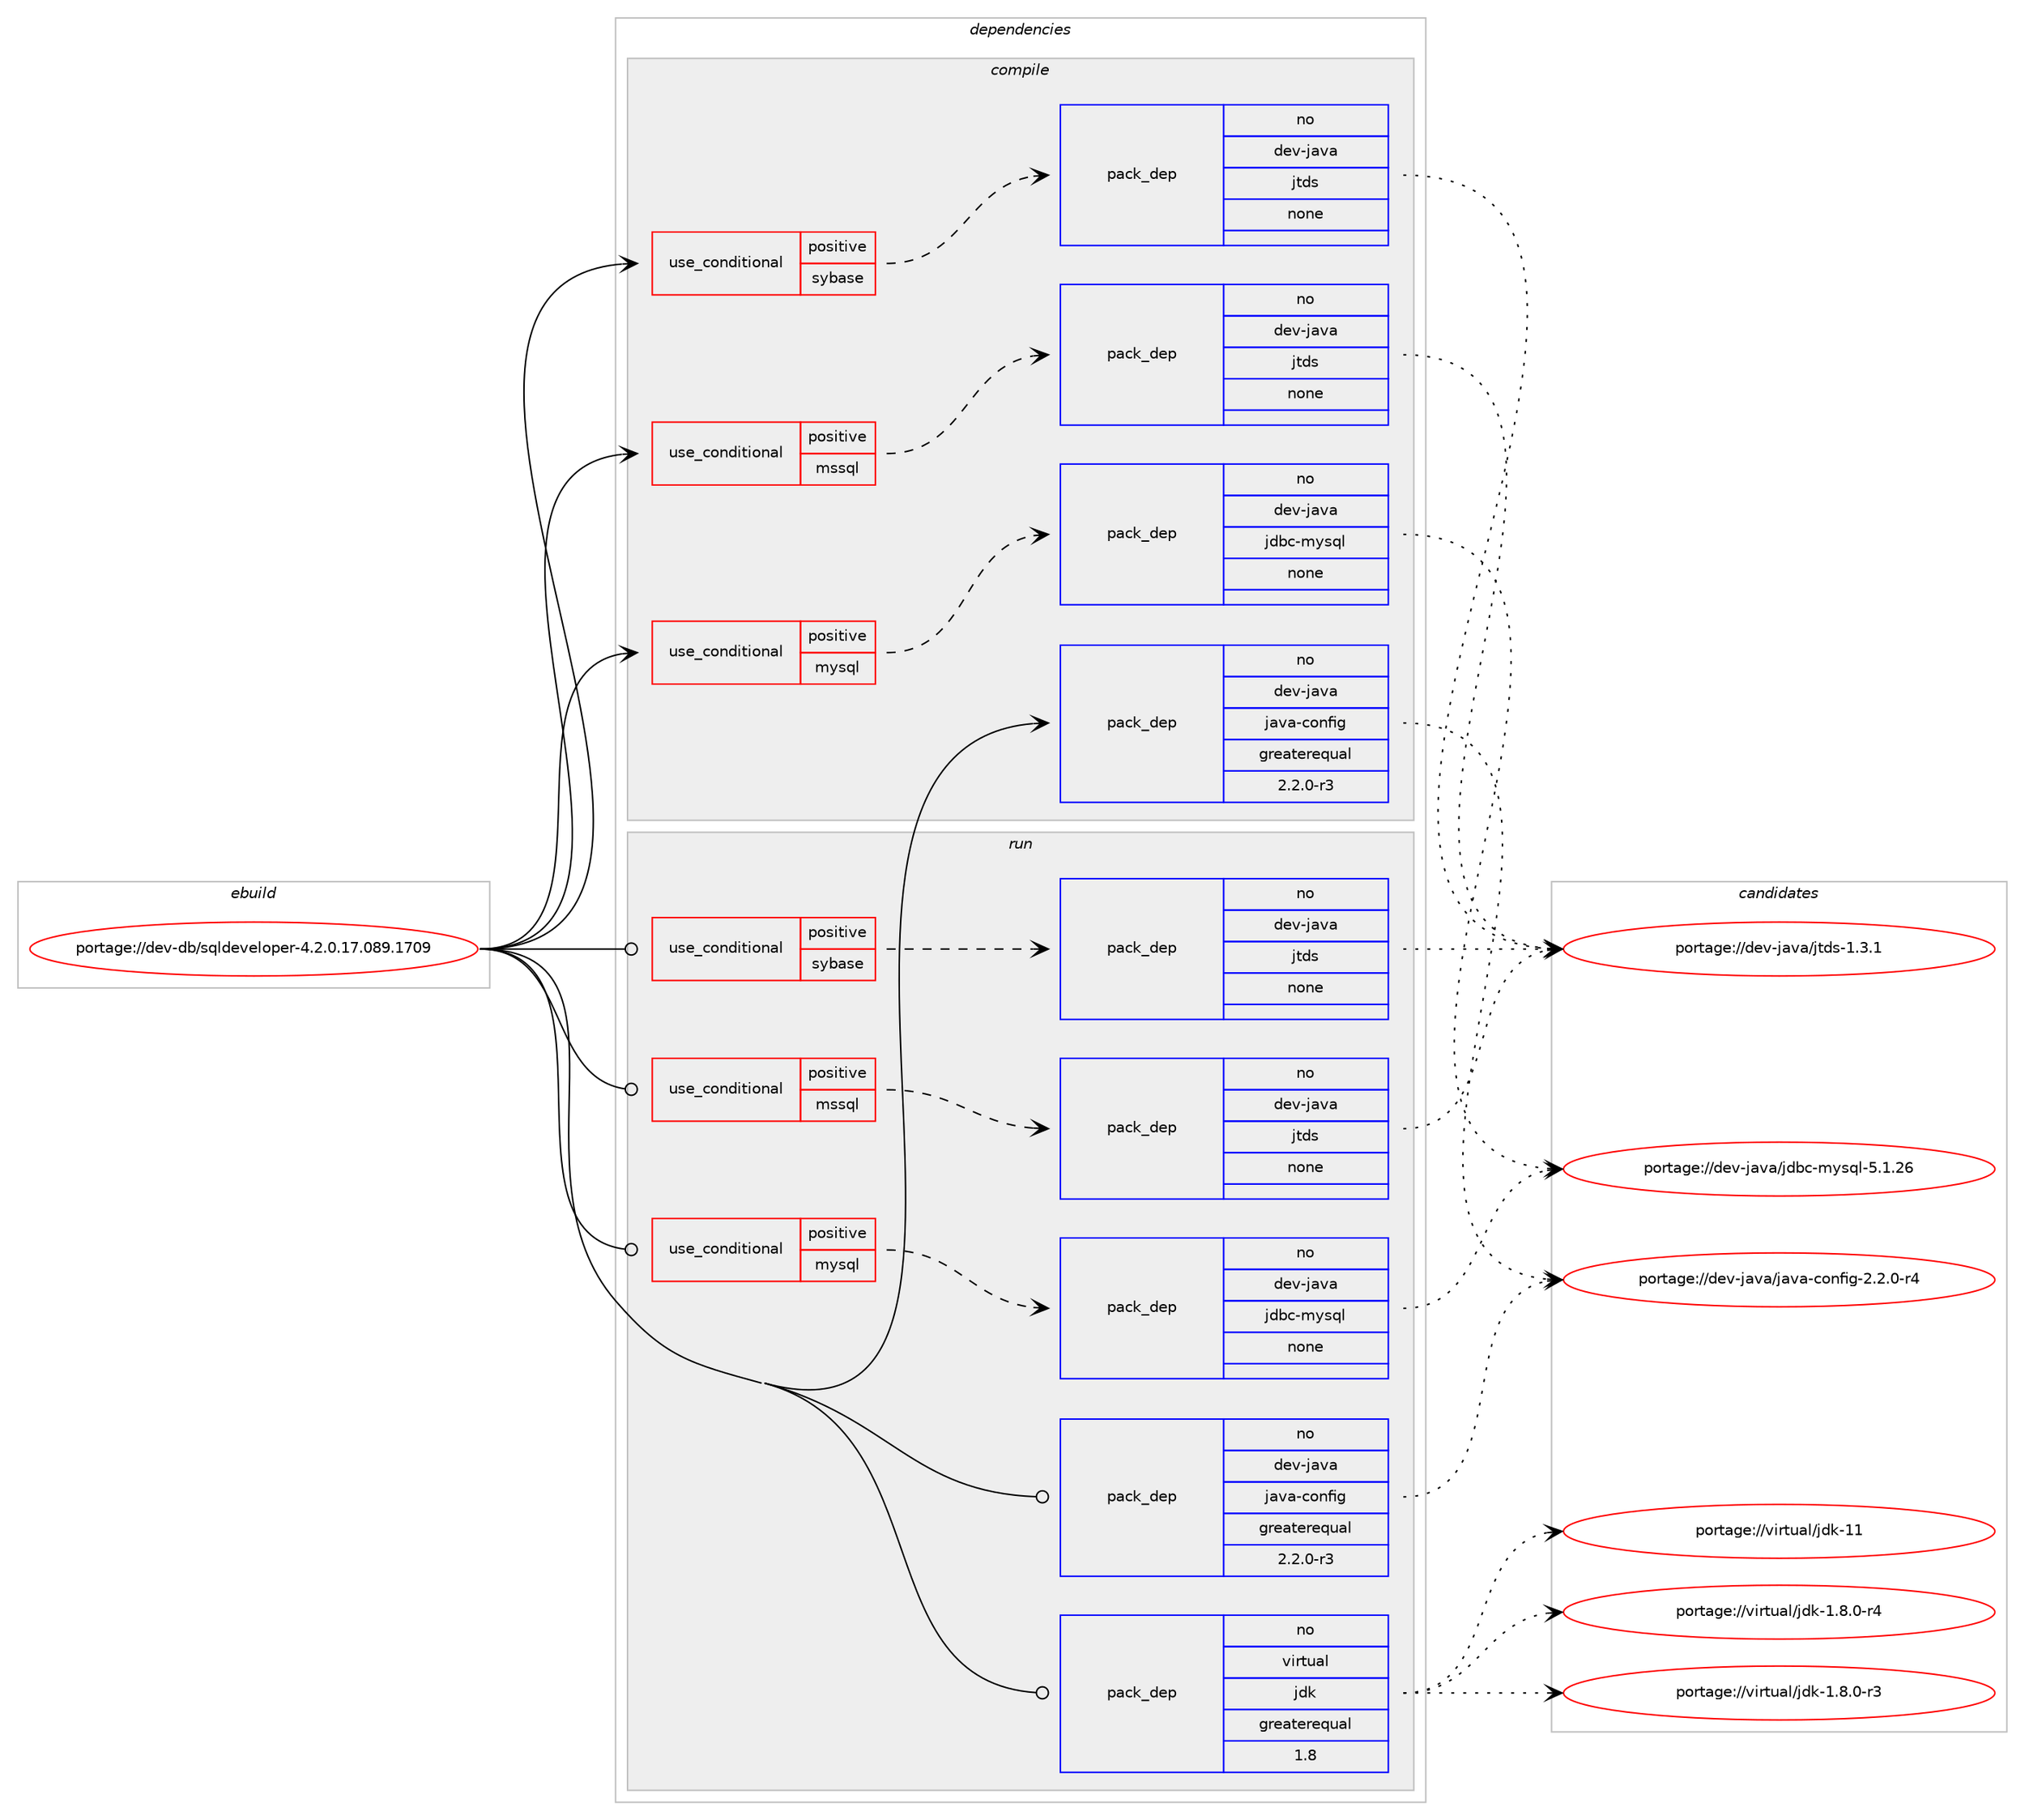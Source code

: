 digraph prolog {

# *************
# Graph options
# *************

newrank=true;
concentrate=true;
compound=true;
graph [rankdir=LR,fontname=Helvetica,fontsize=10,ranksep=1.5];#, ranksep=2.5, nodesep=0.2];
edge  [arrowhead=vee];
node  [fontname=Helvetica,fontsize=10];

# **********
# The ebuild
# **********

subgraph cluster_leftcol {
color=gray;
label=<<i>ebuild</i>>;
id [label="portage://dev-db/sqldeveloper-4.2.0.17.089.1709", color=red, width=4, href="../dev-db/sqldeveloper-4.2.0.17.089.1709.svg"];
}

# ****************
# The dependencies
# ****************

subgraph cluster_midcol {
color=gray;
label=<<i>dependencies</i>>;
subgraph cluster_compile {
fillcolor="#eeeeee";
style=filled;
label=<<i>compile</i>>;
subgraph cond135832 {
dependency576697 [label=<<TABLE BORDER="0" CELLBORDER="1" CELLSPACING="0" CELLPADDING="4"><TR><TD ROWSPAN="3" CELLPADDING="10">use_conditional</TD></TR><TR><TD>positive</TD></TR><TR><TD>mssql</TD></TR></TABLE>>, shape=none, color=red];
subgraph pack433688 {
dependency576698 [label=<<TABLE BORDER="0" CELLBORDER="1" CELLSPACING="0" CELLPADDING="4" WIDTH="220"><TR><TD ROWSPAN="6" CELLPADDING="30">pack_dep</TD></TR><TR><TD WIDTH="110">no</TD></TR><TR><TD>dev-java</TD></TR><TR><TD>jtds</TD></TR><TR><TD>none</TD></TR><TR><TD></TD></TR></TABLE>>, shape=none, color=blue];
}
dependency576697:e -> dependency576698:w [weight=20,style="dashed",arrowhead="vee"];
}
id:e -> dependency576697:w [weight=20,style="solid",arrowhead="vee"];
subgraph cond135833 {
dependency576699 [label=<<TABLE BORDER="0" CELLBORDER="1" CELLSPACING="0" CELLPADDING="4"><TR><TD ROWSPAN="3" CELLPADDING="10">use_conditional</TD></TR><TR><TD>positive</TD></TR><TR><TD>mysql</TD></TR></TABLE>>, shape=none, color=red];
subgraph pack433689 {
dependency576700 [label=<<TABLE BORDER="0" CELLBORDER="1" CELLSPACING="0" CELLPADDING="4" WIDTH="220"><TR><TD ROWSPAN="6" CELLPADDING="30">pack_dep</TD></TR><TR><TD WIDTH="110">no</TD></TR><TR><TD>dev-java</TD></TR><TR><TD>jdbc-mysql</TD></TR><TR><TD>none</TD></TR><TR><TD></TD></TR></TABLE>>, shape=none, color=blue];
}
dependency576699:e -> dependency576700:w [weight=20,style="dashed",arrowhead="vee"];
}
id:e -> dependency576699:w [weight=20,style="solid",arrowhead="vee"];
subgraph cond135834 {
dependency576701 [label=<<TABLE BORDER="0" CELLBORDER="1" CELLSPACING="0" CELLPADDING="4"><TR><TD ROWSPAN="3" CELLPADDING="10">use_conditional</TD></TR><TR><TD>positive</TD></TR><TR><TD>sybase</TD></TR></TABLE>>, shape=none, color=red];
subgraph pack433690 {
dependency576702 [label=<<TABLE BORDER="0" CELLBORDER="1" CELLSPACING="0" CELLPADDING="4" WIDTH="220"><TR><TD ROWSPAN="6" CELLPADDING="30">pack_dep</TD></TR><TR><TD WIDTH="110">no</TD></TR><TR><TD>dev-java</TD></TR><TR><TD>jtds</TD></TR><TR><TD>none</TD></TR><TR><TD></TD></TR></TABLE>>, shape=none, color=blue];
}
dependency576701:e -> dependency576702:w [weight=20,style="dashed",arrowhead="vee"];
}
id:e -> dependency576701:w [weight=20,style="solid",arrowhead="vee"];
subgraph pack433691 {
dependency576703 [label=<<TABLE BORDER="0" CELLBORDER="1" CELLSPACING="0" CELLPADDING="4" WIDTH="220"><TR><TD ROWSPAN="6" CELLPADDING="30">pack_dep</TD></TR><TR><TD WIDTH="110">no</TD></TR><TR><TD>dev-java</TD></TR><TR><TD>java-config</TD></TR><TR><TD>greaterequal</TD></TR><TR><TD>2.2.0-r3</TD></TR></TABLE>>, shape=none, color=blue];
}
id:e -> dependency576703:w [weight=20,style="solid",arrowhead="vee"];
}
subgraph cluster_compileandrun {
fillcolor="#eeeeee";
style=filled;
label=<<i>compile and run</i>>;
}
subgraph cluster_run {
fillcolor="#eeeeee";
style=filled;
label=<<i>run</i>>;
subgraph cond135835 {
dependency576704 [label=<<TABLE BORDER="0" CELLBORDER="1" CELLSPACING="0" CELLPADDING="4"><TR><TD ROWSPAN="3" CELLPADDING="10">use_conditional</TD></TR><TR><TD>positive</TD></TR><TR><TD>mssql</TD></TR></TABLE>>, shape=none, color=red];
subgraph pack433692 {
dependency576705 [label=<<TABLE BORDER="0" CELLBORDER="1" CELLSPACING="0" CELLPADDING="4" WIDTH="220"><TR><TD ROWSPAN="6" CELLPADDING="30">pack_dep</TD></TR><TR><TD WIDTH="110">no</TD></TR><TR><TD>dev-java</TD></TR><TR><TD>jtds</TD></TR><TR><TD>none</TD></TR><TR><TD></TD></TR></TABLE>>, shape=none, color=blue];
}
dependency576704:e -> dependency576705:w [weight=20,style="dashed",arrowhead="vee"];
}
id:e -> dependency576704:w [weight=20,style="solid",arrowhead="odot"];
subgraph cond135836 {
dependency576706 [label=<<TABLE BORDER="0" CELLBORDER="1" CELLSPACING="0" CELLPADDING="4"><TR><TD ROWSPAN="3" CELLPADDING="10">use_conditional</TD></TR><TR><TD>positive</TD></TR><TR><TD>mysql</TD></TR></TABLE>>, shape=none, color=red];
subgraph pack433693 {
dependency576707 [label=<<TABLE BORDER="0" CELLBORDER="1" CELLSPACING="0" CELLPADDING="4" WIDTH="220"><TR><TD ROWSPAN="6" CELLPADDING="30">pack_dep</TD></TR><TR><TD WIDTH="110">no</TD></TR><TR><TD>dev-java</TD></TR><TR><TD>jdbc-mysql</TD></TR><TR><TD>none</TD></TR><TR><TD></TD></TR></TABLE>>, shape=none, color=blue];
}
dependency576706:e -> dependency576707:w [weight=20,style="dashed",arrowhead="vee"];
}
id:e -> dependency576706:w [weight=20,style="solid",arrowhead="odot"];
subgraph cond135837 {
dependency576708 [label=<<TABLE BORDER="0" CELLBORDER="1" CELLSPACING="0" CELLPADDING="4"><TR><TD ROWSPAN="3" CELLPADDING="10">use_conditional</TD></TR><TR><TD>positive</TD></TR><TR><TD>sybase</TD></TR></TABLE>>, shape=none, color=red];
subgraph pack433694 {
dependency576709 [label=<<TABLE BORDER="0" CELLBORDER="1" CELLSPACING="0" CELLPADDING="4" WIDTH="220"><TR><TD ROWSPAN="6" CELLPADDING="30">pack_dep</TD></TR><TR><TD WIDTH="110">no</TD></TR><TR><TD>dev-java</TD></TR><TR><TD>jtds</TD></TR><TR><TD>none</TD></TR><TR><TD></TD></TR></TABLE>>, shape=none, color=blue];
}
dependency576708:e -> dependency576709:w [weight=20,style="dashed",arrowhead="vee"];
}
id:e -> dependency576708:w [weight=20,style="solid",arrowhead="odot"];
subgraph pack433695 {
dependency576710 [label=<<TABLE BORDER="0" CELLBORDER="1" CELLSPACING="0" CELLPADDING="4" WIDTH="220"><TR><TD ROWSPAN="6" CELLPADDING="30">pack_dep</TD></TR><TR><TD WIDTH="110">no</TD></TR><TR><TD>dev-java</TD></TR><TR><TD>java-config</TD></TR><TR><TD>greaterequal</TD></TR><TR><TD>2.2.0-r3</TD></TR></TABLE>>, shape=none, color=blue];
}
id:e -> dependency576710:w [weight=20,style="solid",arrowhead="odot"];
subgraph pack433696 {
dependency576711 [label=<<TABLE BORDER="0" CELLBORDER="1" CELLSPACING="0" CELLPADDING="4" WIDTH="220"><TR><TD ROWSPAN="6" CELLPADDING="30">pack_dep</TD></TR><TR><TD WIDTH="110">no</TD></TR><TR><TD>virtual</TD></TR><TR><TD>jdk</TD></TR><TR><TD>greaterequal</TD></TR><TR><TD>1.8</TD></TR></TABLE>>, shape=none, color=blue];
}
id:e -> dependency576711:w [weight=20,style="solid",arrowhead="odot"];
}
}

# **************
# The candidates
# **************

subgraph cluster_choices {
rank=same;
color=gray;
label=<<i>candidates</i>>;

subgraph choice433688 {
color=black;
nodesep=1;
choice10010111845106971189747106116100115454946514649 [label="portage://dev-java/jtds-1.3.1", color=red, width=4,href="../dev-java/jtds-1.3.1.svg"];
dependency576698:e -> choice10010111845106971189747106116100115454946514649:w [style=dotted,weight="100"];
}
subgraph choice433689 {
color=black;
nodesep=1;
choice1001011184510697118974710610098994510912111511310845534649465054 [label="portage://dev-java/jdbc-mysql-5.1.26", color=red, width=4,href="../dev-java/jdbc-mysql-5.1.26.svg"];
dependency576700:e -> choice1001011184510697118974710610098994510912111511310845534649465054:w [style=dotted,weight="100"];
}
subgraph choice433690 {
color=black;
nodesep=1;
choice10010111845106971189747106116100115454946514649 [label="portage://dev-java/jtds-1.3.1", color=red, width=4,href="../dev-java/jtds-1.3.1.svg"];
dependency576702:e -> choice10010111845106971189747106116100115454946514649:w [style=dotted,weight="100"];
}
subgraph choice433691 {
color=black;
nodesep=1;
choice10010111845106971189747106971189745991111101021051034550465046484511452 [label="portage://dev-java/java-config-2.2.0-r4", color=red, width=4,href="../dev-java/java-config-2.2.0-r4.svg"];
dependency576703:e -> choice10010111845106971189747106971189745991111101021051034550465046484511452:w [style=dotted,weight="100"];
}
subgraph choice433692 {
color=black;
nodesep=1;
choice10010111845106971189747106116100115454946514649 [label="portage://dev-java/jtds-1.3.1", color=red, width=4,href="../dev-java/jtds-1.3.1.svg"];
dependency576705:e -> choice10010111845106971189747106116100115454946514649:w [style=dotted,weight="100"];
}
subgraph choice433693 {
color=black;
nodesep=1;
choice1001011184510697118974710610098994510912111511310845534649465054 [label="portage://dev-java/jdbc-mysql-5.1.26", color=red, width=4,href="../dev-java/jdbc-mysql-5.1.26.svg"];
dependency576707:e -> choice1001011184510697118974710610098994510912111511310845534649465054:w [style=dotted,weight="100"];
}
subgraph choice433694 {
color=black;
nodesep=1;
choice10010111845106971189747106116100115454946514649 [label="portage://dev-java/jtds-1.3.1", color=red, width=4,href="../dev-java/jtds-1.3.1.svg"];
dependency576709:e -> choice10010111845106971189747106116100115454946514649:w [style=dotted,weight="100"];
}
subgraph choice433695 {
color=black;
nodesep=1;
choice10010111845106971189747106971189745991111101021051034550465046484511452 [label="portage://dev-java/java-config-2.2.0-r4", color=red, width=4,href="../dev-java/java-config-2.2.0-r4.svg"];
dependency576710:e -> choice10010111845106971189747106971189745991111101021051034550465046484511452:w [style=dotted,weight="100"];
}
subgraph choice433696 {
color=black;
nodesep=1;
choice1181051141161179710847106100107454949 [label="portage://virtual/jdk-11", color=red, width=4,href="../virtual/jdk-11.svg"];
choice11810511411611797108471061001074549465646484511452 [label="portage://virtual/jdk-1.8.0-r4", color=red, width=4,href="../virtual/jdk-1.8.0-r4.svg"];
choice11810511411611797108471061001074549465646484511451 [label="portage://virtual/jdk-1.8.0-r3", color=red, width=4,href="../virtual/jdk-1.8.0-r3.svg"];
dependency576711:e -> choice1181051141161179710847106100107454949:w [style=dotted,weight="100"];
dependency576711:e -> choice11810511411611797108471061001074549465646484511452:w [style=dotted,weight="100"];
dependency576711:e -> choice11810511411611797108471061001074549465646484511451:w [style=dotted,weight="100"];
}
}

}
